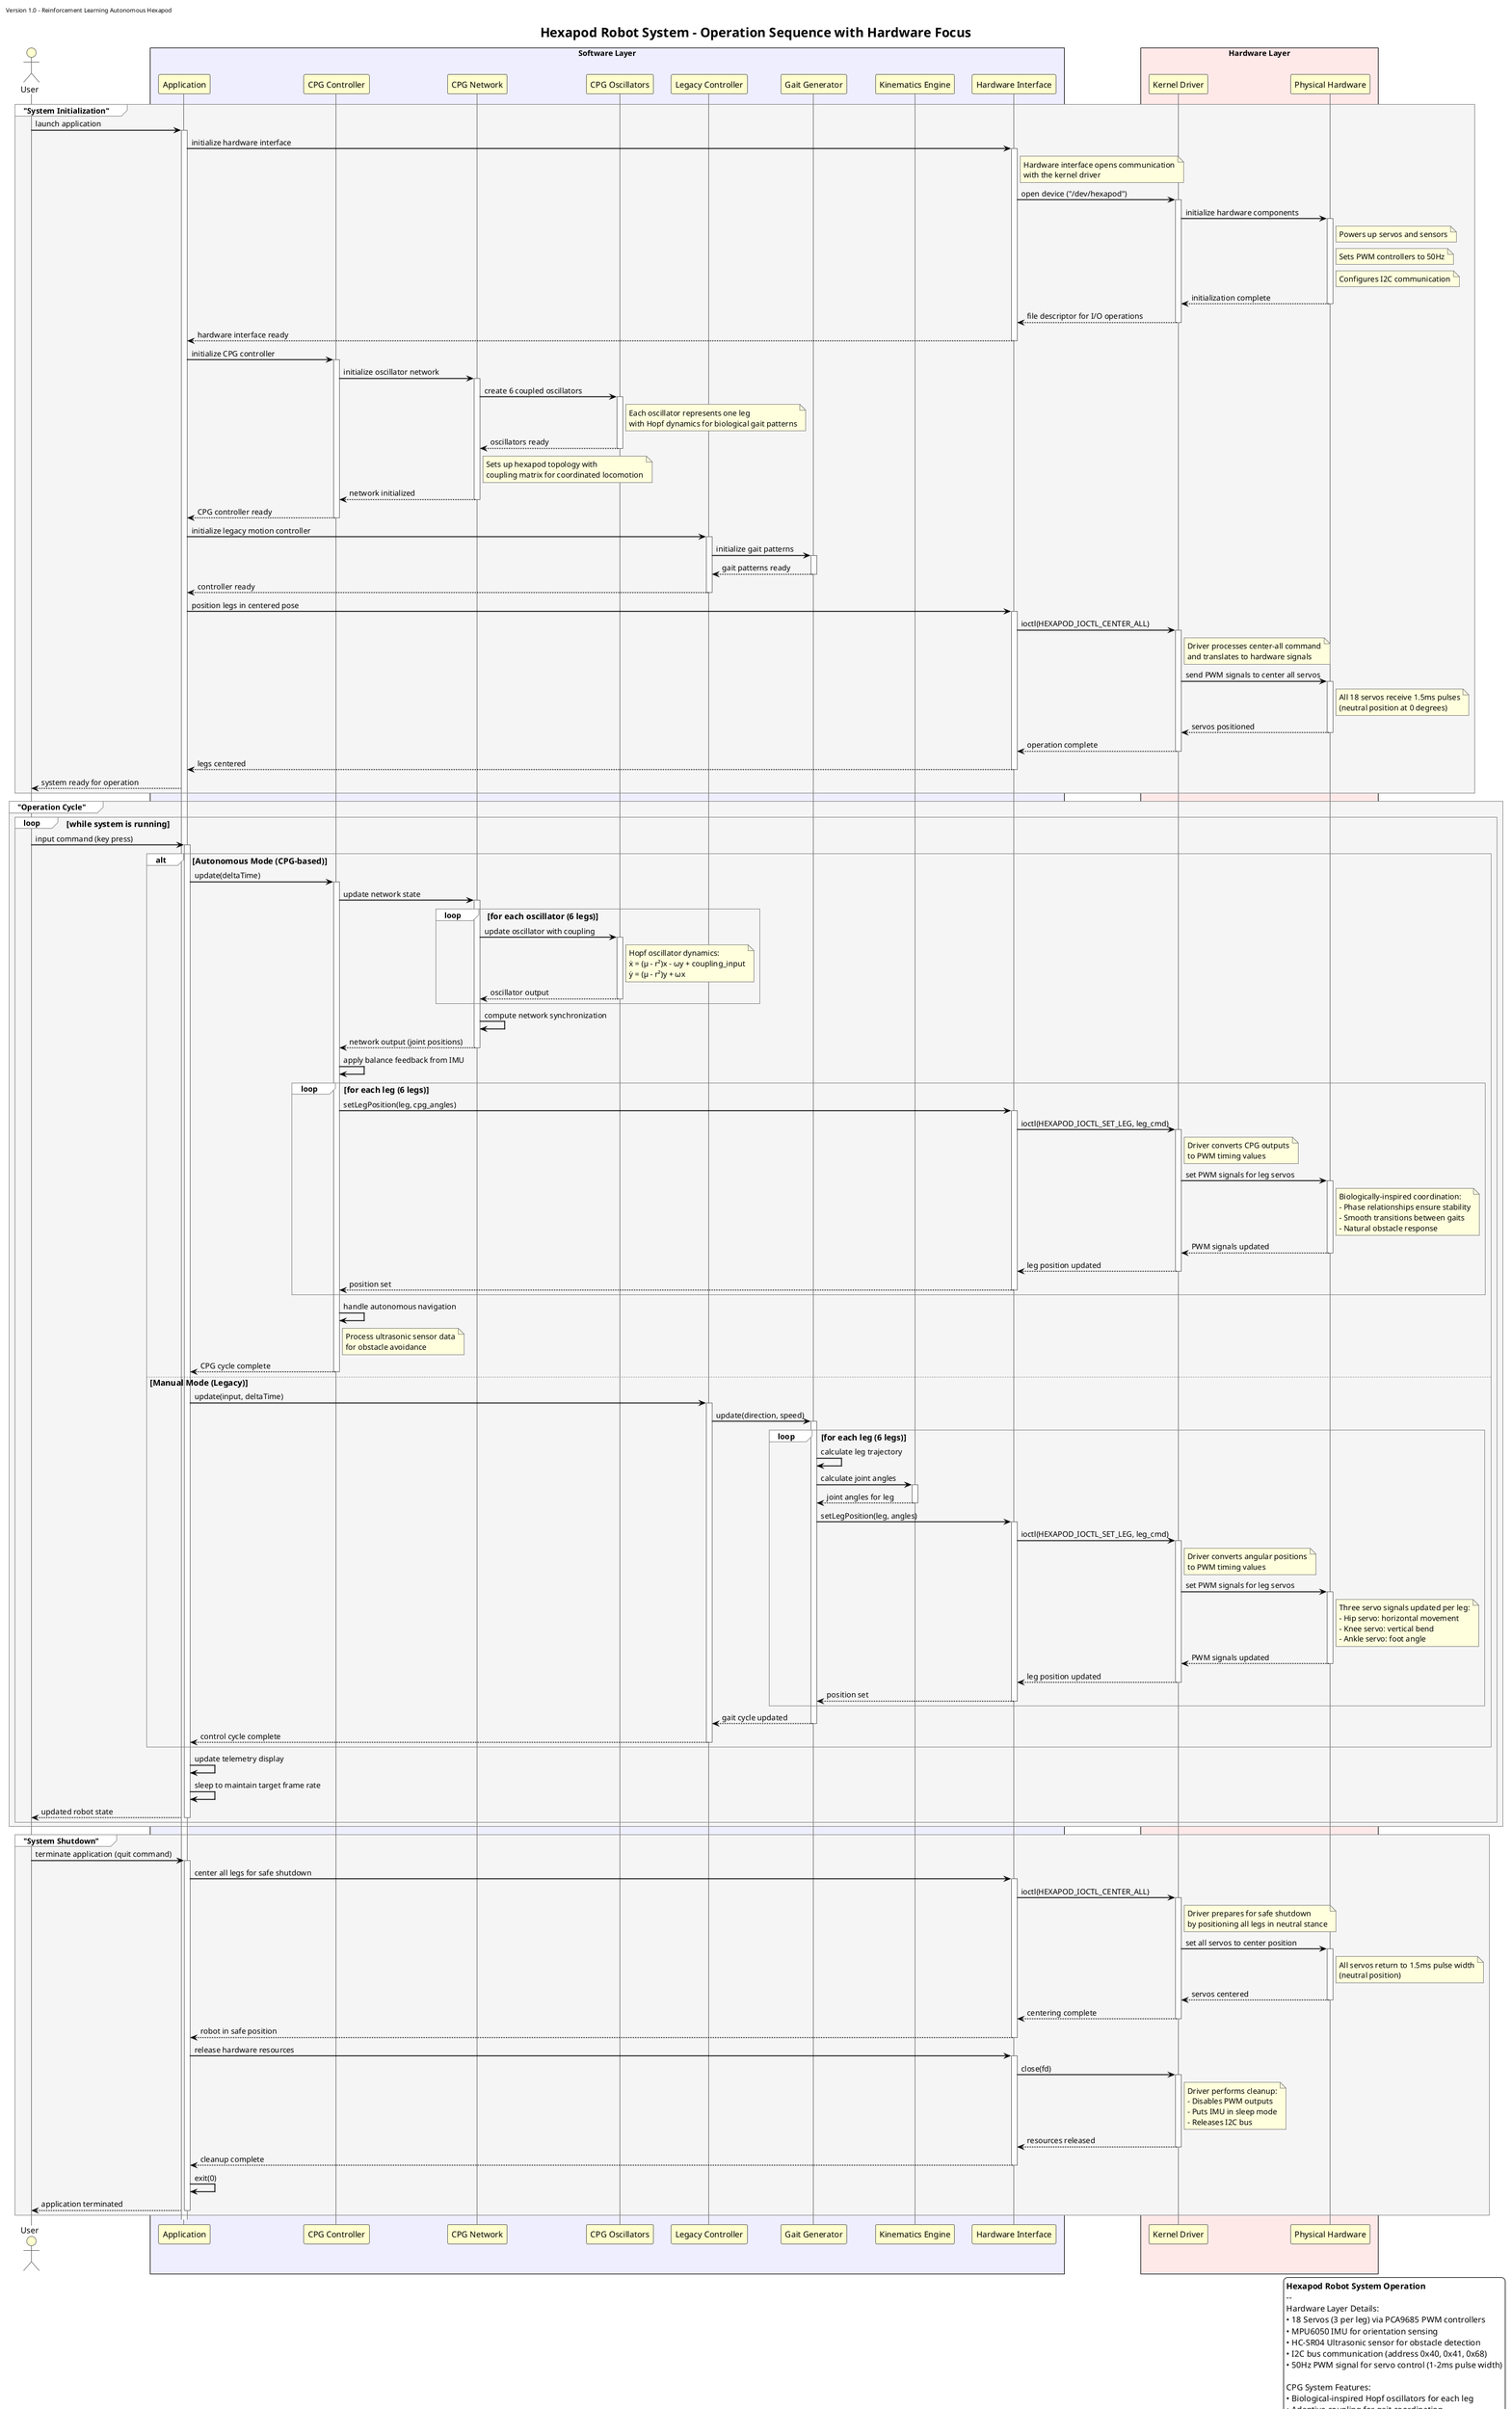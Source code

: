 /'
 * Hexapod Project - A Reinforcement Learning-based Autonomous Hexapod
 * Copyright (C) 2025  Nguyen Trong Phuc
 *
 * This program is free software; you can redistribute it and/or modify
 * it under the terms of the GNU General Public License as published by
 * the Free Software Foundation; either version 2 of the License, or
 * (at your option) any later version.
 *
 * This program is distributed in the hope that it will be useful,
 * but WITHOUT ANY WARRANTY; without even the implied warranty of
 * MERCHANTABILITY or FITNESS FOR A PARTICULAR PURPOSE.  See the
 * GNU General Public License for more details.
 *
 * You should have received a copy of the GNU General Public License
 * along with this program; if not, write to the Free Software Foundation,
 * Inc., 51 Franklin Street, Fifth Floor, Boston, MA 02110-1301 USA.
 '/

@startuml sequence
!theme plain

title <font size=20><b>Hexapod Robot - Operation Sequence</b></font>
left header Version 1.0 - Reinforcement Learning Autonomous Hexapod
right header BeagleBone AI Platform

skinparam {
    SequenceArrowThickness 1.5
    SequenceGroupBodyBackgroundColor #F5F5F5
    SequenceGroupBorderColor #888888
    SequenceLifeLineBorderColor #666666
    SequenceLifeLineBackgroundColor #FEFEFE
    ParticipantBorderColor #666666
    ParticipantBackgroundColor #FEFECE
    ActorBorderColor #666666
    ActorBackgroundColor #FEFECE
    defaultFontName Arial
    NoteBorderColor #888888
    NoteBackgroundColor #FFFFDD
    SequenceGroupFontStyle bold
    SequenceGroupFontSize 14
    SequenceBoxBackgroundColor #E0EFEF
}

' Participants with more meaningful names and grouping
actor "User" as User
box "Software Layer" #EEEEFF
    participant "Application" as App
    participant "CPG Controller" as CPGCtrl
    participant "CPG Network" as CPGNet
    participant "CPG Oscillators" as CPGOsc
    participant "Legacy Controller" as Controller
    participant "Gait Generator" as Gait
    participant "Kinematics Engine" as Kinematics
    participant "Hardware Interface" as Hexapod
endbox

box "Hardware Layer" #FFE8E8
    participant "Kernel Driver" as Driver
    participant "Physical Hardware" as Hardware
endbox

' Title with better description
title Hexapod Robot System - Operation Sequence with Hardware Focus

' Startup sequence with clearer hardware interactions
group "System Initialization"
    User -> App: launch application
    activate App
    
    App -> Hexapod: initialize hardware interface
    activate Hexapod
    
    note right of Hexapod: Hardware interface opens communication\nwith the kernel driver
    Hexapod -> Driver: open device ("/dev/hexapod")
    activate Driver
    
    Driver -> Hardware: initialize hardware components
    activate Hardware
    note right of Hardware: Powers up servos and sensors
    note right of Hardware: Sets PWM controllers to 50Hz
    note right of Hardware: Configures I2C communication
    Hardware --> Driver: initialization complete
    deactivate Hardware
    
    Driver --> Hexapod: file descriptor for I/O operations
    deactivate Driver
    
    Hexapod --> App: hardware interface ready
    deactivate Hexapod
    
    App -> CPGCtrl: initialize CPG controller
    activate CPGCtrl
    CPGCtrl -> CPGNet: initialize oscillator network
    activate CPGNet
    CPGNet -> CPGOsc: create 6 coupled oscillators
    activate CPGOsc
    note right of CPGOsc: Each oscillator represents one leg\nwith Hopf dynamics for biological gait patterns
    CPGOsc --> CPGNet: oscillators ready
    deactivate CPGOsc
    note right of CPGNet: Sets up hexapod topology with\ncoupling matrix for coordinated locomotion
    CPGNet --> CPGCtrl: network initialized
    deactivate CPGNet
    CPGCtrl --> App: CPG controller ready
    deactivate CPGCtrl
    
    App -> Controller: initialize legacy motion controller
    activate Controller
    Controller -> Gait: initialize gait patterns
    activate Gait
    Gait --> Controller: gait patterns ready
    deactivate Gait
    Controller --> App: controller ready
    deactivate Controller
    
    ' Center legs at startup - important hardware interaction
    App -> Hexapod: position legs in centered pose
    activate Hexapod
    Hexapod -> Driver: ioctl(HEXAPOD_IOCTL_CENTER_ALL)
    activate Driver
    
    note right of Driver: Driver processes center-all command\nand translates to hardware signals
    
    Driver -> Hardware: send PWM signals to center all servos
    activate Hardware
    note right of Hardware: All 18 servos receive 1.5ms pulses\n(neutral position at 0 degrees)
    Hardware --> Driver: servos positioned
    deactivate Hardware
    
    Driver --> Hexapod: operation complete
    deactivate Driver
    
    Hexapod --> App: legs centered
    deactivate Hexapod
    
    App --> User: system ready for operation
end

' Main operation loop with enhanced hardware details
group "Operation Cycle"
    loop while system is running
        User -> App: input command (key press)
        activate App
        
        alt Autonomous Mode (CPG-based)
            App -> CPGCtrl: update(deltaTime)
            activate CPGCtrl
            
            CPGCtrl -> CPGNet: update network state
            activate CPGNet
            
            loop for each oscillator (6 legs)
                CPGNet -> CPGOsc: update oscillator with coupling
                activate CPGOsc
                note right of CPGOsc: Hopf oscillator dynamics:\nẋ = (μ - r²)x - ωy + coupling_input\nẏ = (μ - r²)y + ωx
                CPGOsc --> CPGNet: oscillator output
                deactivate CPGOsc
            end
            
            CPGNet -> CPGNet: compute network synchronization
            CPGNet --> CPGCtrl: network output (joint positions)
            deactivate CPGNet
            
            CPGCtrl -> CPGCtrl: apply balance feedback from IMU
            
            loop for each leg (6 legs)
                CPGCtrl -> Hexapod: setLegPosition(leg, cpg_angles)
                activate Hexapod
                
                Hexapod -> Driver: ioctl(HEXAPOD_IOCTL_SET_LEG, leg_cmd)
                activate Driver
                note right of Driver: Driver converts CPG outputs\nto PWM timing values
                
                Driver -> Hardware: set PWM signals for leg servos
                activate Hardware
                note right of Hardware: Biologically-inspired coordination:\n- Phase relationships ensure stability\n- Smooth transitions between gaits\n- Natural obstacle response
                Hardware --> Driver: PWM signals updated
                deactivate Hardware
                
                Driver --> Hexapod: leg position updated
                deactivate Driver
                Hexapod --> CPGCtrl: position set
                deactivate Hexapod
            end
            
            CPGCtrl -> CPGCtrl: handle autonomous navigation
            note right of CPGCtrl: Process ultrasonic sensor data\nfor obstacle avoidance
            
            CPGCtrl --> App: CPG cycle complete
            deactivate CPGCtrl
            
        else Manual Mode (Legacy)
            App -> Controller: update(input, deltaTime)
            activate Controller
            
            Controller -> Gait: update(direction, speed)
            activate Gait
            
            loop for each leg (6 legs)
                Gait -> Gait: calculate leg trajectory
                Gait -> Kinematics: calculate joint angles
                activate Kinematics
                Kinematics --> Gait: joint angles for leg
                deactivate Kinematics
                
                ' Hardware interaction for leg movement
                Gait -> Hexapod: setLegPosition(leg, angles)
                activate Hexapod
                
                Hexapod -> Driver: ioctl(HEXAPOD_IOCTL_SET_LEG, leg_cmd)
                activate Driver
                note right of Driver: Driver converts angular positions\nto PWM timing values
                
                Driver -> Hardware: set PWM signals for leg servos
                activate Hardware
                note right of Hardware: Three servo signals updated per leg:\n- Hip servo: horizontal movement\n- Knee servo: vertical bend\n- Ankle servo: foot angle
                Hardware --> Driver: PWM signals updated
                deactivate Hardware
                
                Driver --> Hexapod: leg position updated
                deactivate Driver
                Hexapod --> Gait: position set
                deactivate Hexapod
            end
            
            Gait --> Controller: gait cycle updated
            deactivate Gait
            Controller --> App: control cycle complete
            deactivate Controller
        end
        
        App -> App: update telemetry display
        
        ' Maintain timing with sleep
        App -> App: sleep to maintain target frame rate
        
        App --> User: updated robot state
        deactivate App
    end
end

' Shutdown sequence with hardware details
group "System Shutdown"
    User -> App: terminate application (quit command)
    activate App
    
    ' Safe shutdown - center legs
    App -> Hexapod: center all legs for safe shutdown
    activate Hexapod
    
    Hexapod -> Driver: ioctl(HEXAPOD_IOCTL_CENTER_ALL)
    activate Driver
    
    note right of Driver: Driver prepares for safe shutdown\nby positioning all legs in neutral stance
    
    Driver -> Hardware: set all servos to center position
    activate Hardware
    note right of Hardware: All servos return to 1.5ms pulse width\n(neutral position)
    Hardware --> Driver: servos centered
    deactivate Hardware
    
    Driver --> Hexapod: centering complete
    deactivate Driver
    
    Hexapod --> App: robot in safe position
    deactivate Hexapod
    
    ' Release hardware resources
    App -> Hexapod: release hardware resources
    activate Hexapod
    
    Hexapod -> Driver: close(fd)
    activate Driver
    note right of Driver: Driver performs cleanup:\n- Disables PWM outputs\n- Puts IMU in sleep mode\n- Releases I2C bus
    Driver --> Hexapod: resources released
    deactivate Driver
    
    Hexapod --> App: cleanup complete
    deactivate Hexapod
    
    App -> App: exit(0)
    App --> User: application terminated
    deactivate App
end

' Footer
legend right
  <b>Hexapod Robot System Operation</b>
  --
  Hardware Layer Details:
  • 18 Servos (3 per leg) via PCA9685 PWM controllers
  • MPU6050 IMU for orientation sensing
  • HC-SR04 Ultrasonic sensor for obstacle detection
  • I2C bus communication (address 0x40, 0x41, 0x68)
  • 50Hz PWM signal for servo control (1-2ms pulse width)
  
  CPG System Features:
  • Biological-inspired Hopf oscillators for each leg
  • Adaptive coupling for gait coordination
  • Real-time balance feedback integration
  • Autonomous navigation with obstacle avoidance
  • Smooth gait transitions (tripod, wave, ripple)
endlegend

@enduml